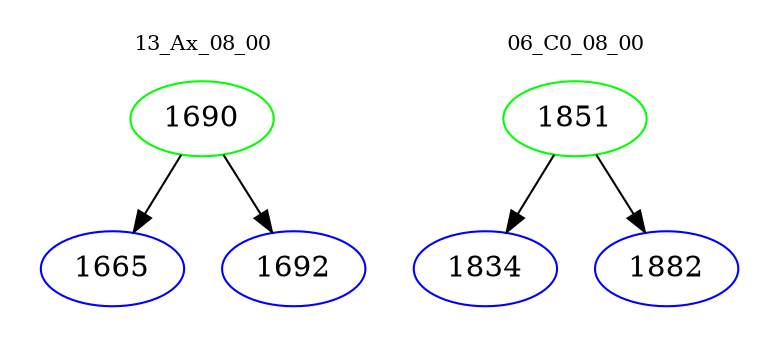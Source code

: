 digraph{
subgraph cluster_0 {
color = white
label = "13_Ax_08_00";
fontsize=10;
T0_1690 [label="1690", color="green"]
T0_1690 -> T0_1665 [color="black"]
T0_1665 [label="1665", color="blue"]
T0_1690 -> T0_1692 [color="black"]
T0_1692 [label="1692", color="blue"]
}
subgraph cluster_1 {
color = white
label = "06_C0_08_00";
fontsize=10;
T1_1851 [label="1851", color="green"]
T1_1851 -> T1_1834 [color="black"]
T1_1834 [label="1834", color="blue"]
T1_1851 -> T1_1882 [color="black"]
T1_1882 [label="1882", color="blue"]
}
}
